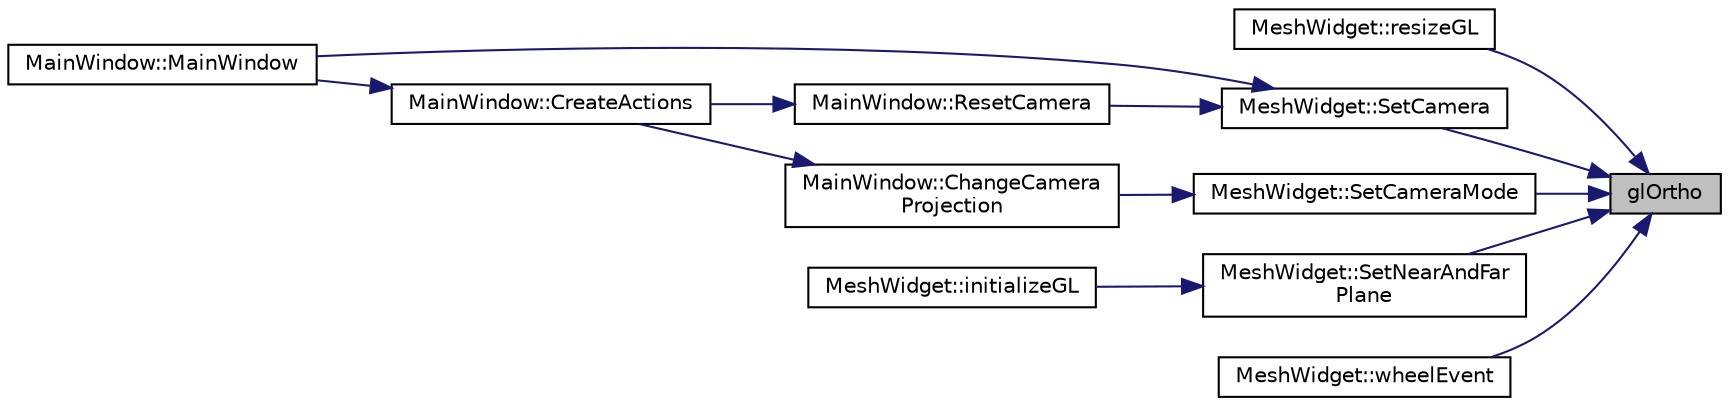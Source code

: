 digraph "glOrtho"
{
 // LATEX_PDF_SIZE
  edge [fontname="Helvetica",fontsize="10",labelfontname="Helvetica",labelfontsize="10"];
  node [fontname="Helvetica",fontsize="10",shape=record];
  rankdir="RL";
  Node1 [label="glOrtho",height=0.2,width=0.4,color="black", fillcolor="grey75", style="filled", fontcolor="black",tooltip=" "];
  Node1 -> Node2 [dir="back",color="midnightblue",fontsize="10",style="solid",fontname="Helvetica"];
  Node2 [label="MeshWidget::resizeGL",height=0.2,width=0.4,color="black", fillcolor="white", style="filled",URL="$class_mesh_widget.html#a4bbeb0cd502a0cd6e329e1488648eac7",tooltip="Resize window."];
  Node1 -> Node3 [dir="back",color="midnightblue",fontsize="10",style="solid",fontname="Helvetica"];
  Node3 [label="MeshWidget::SetCamera",height=0.2,width=0.4,color="black", fillcolor="white", style="filled",URL="$class_mesh_widget.html#a069a5373e7200ca6aa0a036b0a5b2a37",tooltip="Set the camera for the widget."];
  Node3 -> Node4 [dir="back",color="midnightblue",fontsize="10",style="solid",fontname="Helvetica"];
  Node4 [label="MainWindow::MainWindow",height=0.2,width=0.4,color="black", fillcolor="white", style="filled",URL="$class_main_window.html#a34c4b4207b46d11a4100c9b19f0e81bb",tooltip=" "];
  Node3 -> Node5 [dir="back",color="midnightblue",fontsize="10",style="solid",fontname="Helvetica"];
  Node5 [label="MainWindow::ResetCamera",height=0.2,width=0.4,color="black", fillcolor="white", style="filled",URL="$class_main_window.html#adcb5ac68978bf204fbf1610ae6347eae",tooltip=" "];
  Node5 -> Node6 [dir="back",color="midnightblue",fontsize="10",style="solid",fontname="Helvetica"];
  Node6 [label="MainWindow::CreateActions",height=0.2,width=0.4,color="black", fillcolor="white", style="filled",URL="$class_main_window.html#ac196f381c4aad2f18848f1cf490eba35",tooltip=" "];
  Node6 -> Node4 [dir="back",color="midnightblue",fontsize="10",style="solid",fontname="Helvetica"];
  Node1 -> Node7 [dir="back",color="midnightblue",fontsize="10",style="solid",fontname="Helvetica"];
  Node7 [label="MeshWidget::SetCameraMode",height=0.2,width=0.4,color="black", fillcolor="white", style="filled",URL="$class_mesh_widget.html#aee199457b27af2efbe3db0e552c1649a",tooltip="Set the camera mode (perspective or orthographic)."];
  Node7 -> Node8 [dir="back",color="midnightblue",fontsize="10",style="solid",fontname="Helvetica"];
  Node8 [label="MainWindow::ChangeCamera\lProjection",height=0.2,width=0.4,color="black", fillcolor="white", style="filled",URL="$class_main_window.html#a2dab4cfb073d2b8a4e08cf5ca399244c",tooltip=" "];
  Node8 -> Node6 [dir="back",color="midnightblue",fontsize="10",style="solid",fontname="Helvetica"];
  Node1 -> Node9 [dir="back",color="midnightblue",fontsize="10",style="solid",fontname="Helvetica"];
  Node9 [label="MeshWidget::SetNearAndFar\lPlane",height=0.2,width=0.4,color="black", fillcolor="white", style="filled",URL="$class_mesh_widget.html#a622efd906553896d76edb9161e095885",tooltip="Set the near and far clipping planes of the camera."];
  Node9 -> Node10 [dir="back",color="midnightblue",fontsize="10",style="solid",fontname="Helvetica"];
  Node10 [label="MeshWidget::initializeGL",height=0.2,width=0.4,color="black", fillcolor="white", style="filled",URL="$class_mesh_widget.html#a7e1660885be499030bbf9bed27a33749",tooltip="Initialize OpenGL, shaders and a camera centered at origin."];
  Node1 -> Node11 [dir="back",color="midnightblue",fontsize="10",style="solid",fontname="Helvetica"];
  Node11 [label="MeshWidget::wheelEvent",height=0.2,width=0.4,color="black", fillcolor="white", style="filled",URL="$class_mesh_widget.html#a4956bddec853058e4e2795d4e7a2954a",tooltip="Process the mouse wheel events."];
}
